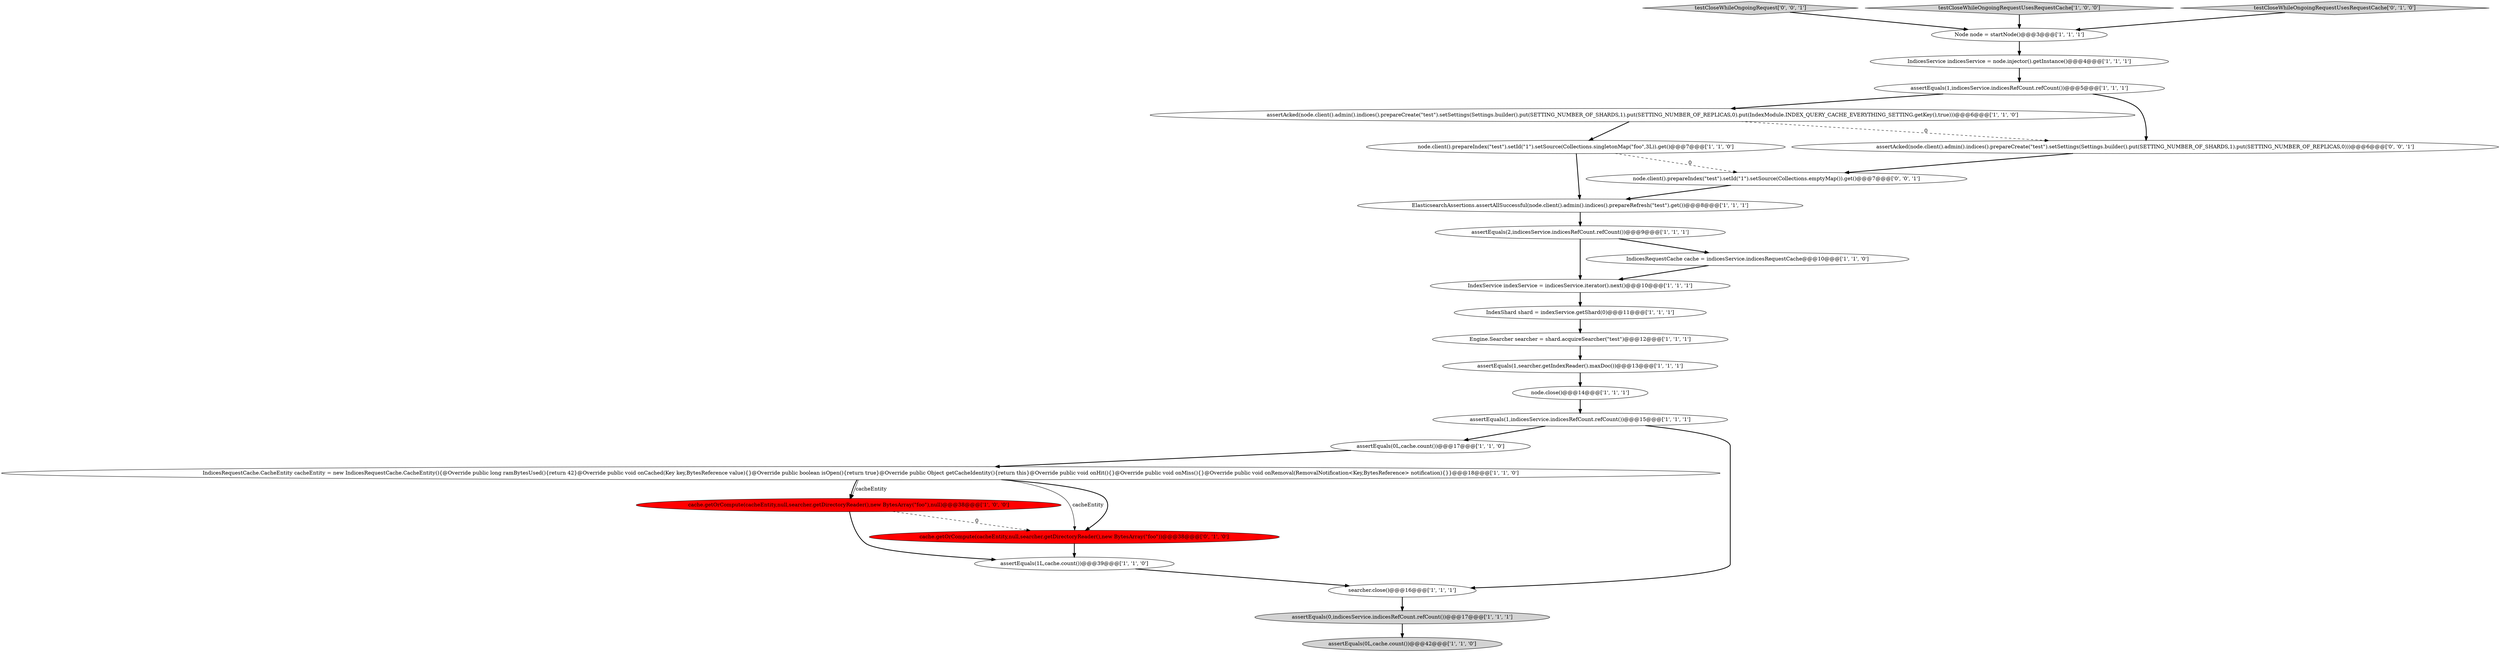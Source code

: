 digraph {
0 [style = filled, label = "assertEquals(1,indicesService.indicesRefCount.refCount())@@@15@@@['1', '1', '1']", fillcolor = white, shape = ellipse image = "AAA0AAABBB1BBB"];
17 [style = filled, label = "Engine.Searcher searcher = shard.acquireSearcher(\"test\")@@@12@@@['1', '1', '1']", fillcolor = white, shape = ellipse image = "AAA0AAABBB1BBB"];
1 [style = filled, label = "node.close()@@@14@@@['1', '1', '1']", fillcolor = white, shape = ellipse image = "AAA0AAABBB1BBB"];
26 [style = filled, label = "testCloseWhileOngoingRequest['0', '0', '1']", fillcolor = lightgray, shape = diamond image = "AAA0AAABBB3BBB"];
12 [style = filled, label = "assertEquals(1,indicesService.indicesRefCount.refCount())@@@5@@@['1', '1', '1']", fillcolor = white, shape = ellipse image = "AAA0AAABBB1BBB"];
5 [style = filled, label = "Node node = startNode()@@@3@@@['1', '1', '1']", fillcolor = white, shape = ellipse image = "AAA0AAABBB1BBB"];
21 [style = filled, label = "testCloseWhileOngoingRequestUsesRequestCache['1', '0', '0']", fillcolor = lightgray, shape = diamond image = "AAA0AAABBB1BBB"];
7 [style = filled, label = "ElasticsearchAssertions.assertAllSuccessful(node.client().admin().indices().prepareRefresh(\"test\").get())@@@8@@@['1', '1', '1']", fillcolor = white, shape = ellipse image = "AAA0AAABBB1BBB"];
8 [style = filled, label = "assertEquals(0L,cache.count())@@@17@@@['1', '1', '0']", fillcolor = white, shape = ellipse image = "AAA0AAABBB1BBB"];
4 [style = filled, label = "IndicesRequestCache.CacheEntity cacheEntity = new IndicesRequestCache.CacheEntity(){@Override public long ramBytesUsed(){return 42}@Override public void onCached(Key key,BytesReference value){}@Override public boolean isOpen(){return true}@Override public Object getCacheIdentity(){return this}@Override public void onHit(){}@Override public void onMiss(){}@Override public void onRemoval(RemovalNotification<Key,BytesReference> notification){}}@@@18@@@['1', '1', '0']", fillcolor = white, shape = ellipse image = "AAA0AAABBB1BBB"];
15 [style = filled, label = "node.client().prepareIndex(\"test\").setId(\"1\").setSource(Collections.singletonMap(\"foo\",3L)).get()@@@7@@@['1', '1', '0']", fillcolor = white, shape = ellipse image = "AAA0AAABBB1BBB"];
11 [style = filled, label = "assertEquals(1L,cache.count())@@@39@@@['1', '1', '0']", fillcolor = white, shape = ellipse image = "AAA0AAABBB1BBB"];
9 [style = filled, label = "searcher.close()@@@16@@@['1', '1', '1']", fillcolor = white, shape = ellipse image = "AAA0AAABBB1BBB"];
2 [style = filled, label = "cache.getOrCompute(cacheEntity,null,searcher.getDirectoryReader(),new BytesArray(\"foo\"),null)@@@38@@@['1', '0', '0']", fillcolor = red, shape = ellipse image = "AAA1AAABBB1BBB"];
25 [style = filled, label = "node.client().prepareIndex(\"test\").setId(\"1\").setSource(Collections.emptyMap()).get()@@@7@@@['0', '0', '1']", fillcolor = white, shape = ellipse image = "AAA0AAABBB3BBB"];
6 [style = filled, label = "assertAcked(node.client().admin().indices().prepareCreate(\"test\").setSettings(Settings.builder().put(SETTING_NUMBER_OF_SHARDS,1).put(SETTING_NUMBER_OF_REPLICAS,0).put(IndexModule.INDEX_QUERY_CACHE_EVERYTHING_SETTING.getKey(),true)))@@@6@@@['1', '1', '0']", fillcolor = white, shape = ellipse image = "AAA0AAABBB1BBB"];
3 [style = filled, label = "IndexService indexService = indicesService.iterator().next()@@@10@@@['1', '1', '1']", fillcolor = white, shape = ellipse image = "AAA0AAABBB1BBB"];
16 [style = filled, label = "IndicesRequestCache cache = indicesService.indicesRequestCache@@@10@@@['1', '1', '0']", fillcolor = white, shape = ellipse image = "AAA0AAABBB1BBB"];
10 [style = filled, label = "assertEquals(0,indicesService.indicesRefCount.refCount())@@@17@@@['1', '1', '1']", fillcolor = lightgray, shape = ellipse image = "AAA0AAABBB1BBB"];
24 [style = filled, label = "assertAcked(node.client().admin().indices().prepareCreate(\"test\").setSettings(Settings.builder().put(SETTING_NUMBER_OF_SHARDS,1).put(SETTING_NUMBER_OF_REPLICAS,0)))@@@6@@@['0', '0', '1']", fillcolor = white, shape = ellipse image = "AAA0AAABBB3BBB"];
19 [style = filled, label = "assertEquals(1,searcher.getIndexReader().maxDoc())@@@13@@@['1', '1', '1']", fillcolor = white, shape = ellipse image = "AAA0AAABBB1BBB"];
23 [style = filled, label = "testCloseWhileOngoingRequestUsesRequestCache['0', '1', '0']", fillcolor = lightgray, shape = diamond image = "AAA0AAABBB2BBB"];
20 [style = filled, label = "assertEquals(0L,cache.count())@@@42@@@['1', '1', '0']", fillcolor = lightgray, shape = ellipse image = "AAA0AAABBB1BBB"];
22 [style = filled, label = "cache.getOrCompute(cacheEntity,null,searcher.getDirectoryReader(),new BytesArray(\"foo\"))@@@38@@@['0', '1', '0']", fillcolor = red, shape = ellipse image = "AAA1AAABBB2BBB"];
18 [style = filled, label = "assertEquals(2,indicesService.indicesRefCount.refCount())@@@9@@@['1', '1', '1']", fillcolor = white, shape = ellipse image = "AAA0AAABBB1BBB"];
14 [style = filled, label = "IndicesService indicesService = node.injector().getInstance()@@@4@@@['1', '1', '1']", fillcolor = white, shape = ellipse image = "AAA0AAABBB1BBB"];
13 [style = filled, label = "IndexShard shard = indexService.getShard(0)@@@11@@@['1', '1', '1']", fillcolor = white, shape = ellipse image = "AAA0AAABBB1BBB"];
16->3 [style = bold, label=""];
18->3 [style = bold, label=""];
0->9 [style = bold, label=""];
10->20 [style = bold, label=""];
23->5 [style = bold, label=""];
15->7 [style = bold, label=""];
26->5 [style = bold, label=""];
1->0 [style = bold, label=""];
4->2 [style = bold, label=""];
5->14 [style = bold, label=""];
9->10 [style = bold, label=""];
12->24 [style = bold, label=""];
11->9 [style = bold, label=""];
12->6 [style = bold, label=""];
25->7 [style = bold, label=""];
17->19 [style = bold, label=""];
4->22 [style = solid, label="cacheEntity"];
6->15 [style = bold, label=""];
21->5 [style = bold, label=""];
13->17 [style = bold, label=""];
19->1 [style = bold, label=""];
15->25 [style = dashed, label="0"];
6->24 [style = dashed, label="0"];
24->25 [style = bold, label=""];
14->12 [style = bold, label=""];
0->8 [style = bold, label=""];
7->18 [style = bold, label=""];
3->13 [style = bold, label=""];
4->2 [style = solid, label="cacheEntity"];
8->4 [style = bold, label=""];
2->22 [style = dashed, label="0"];
4->22 [style = bold, label=""];
2->11 [style = bold, label=""];
22->11 [style = bold, label=""];
18->16 [style = bold, label=""];
}
